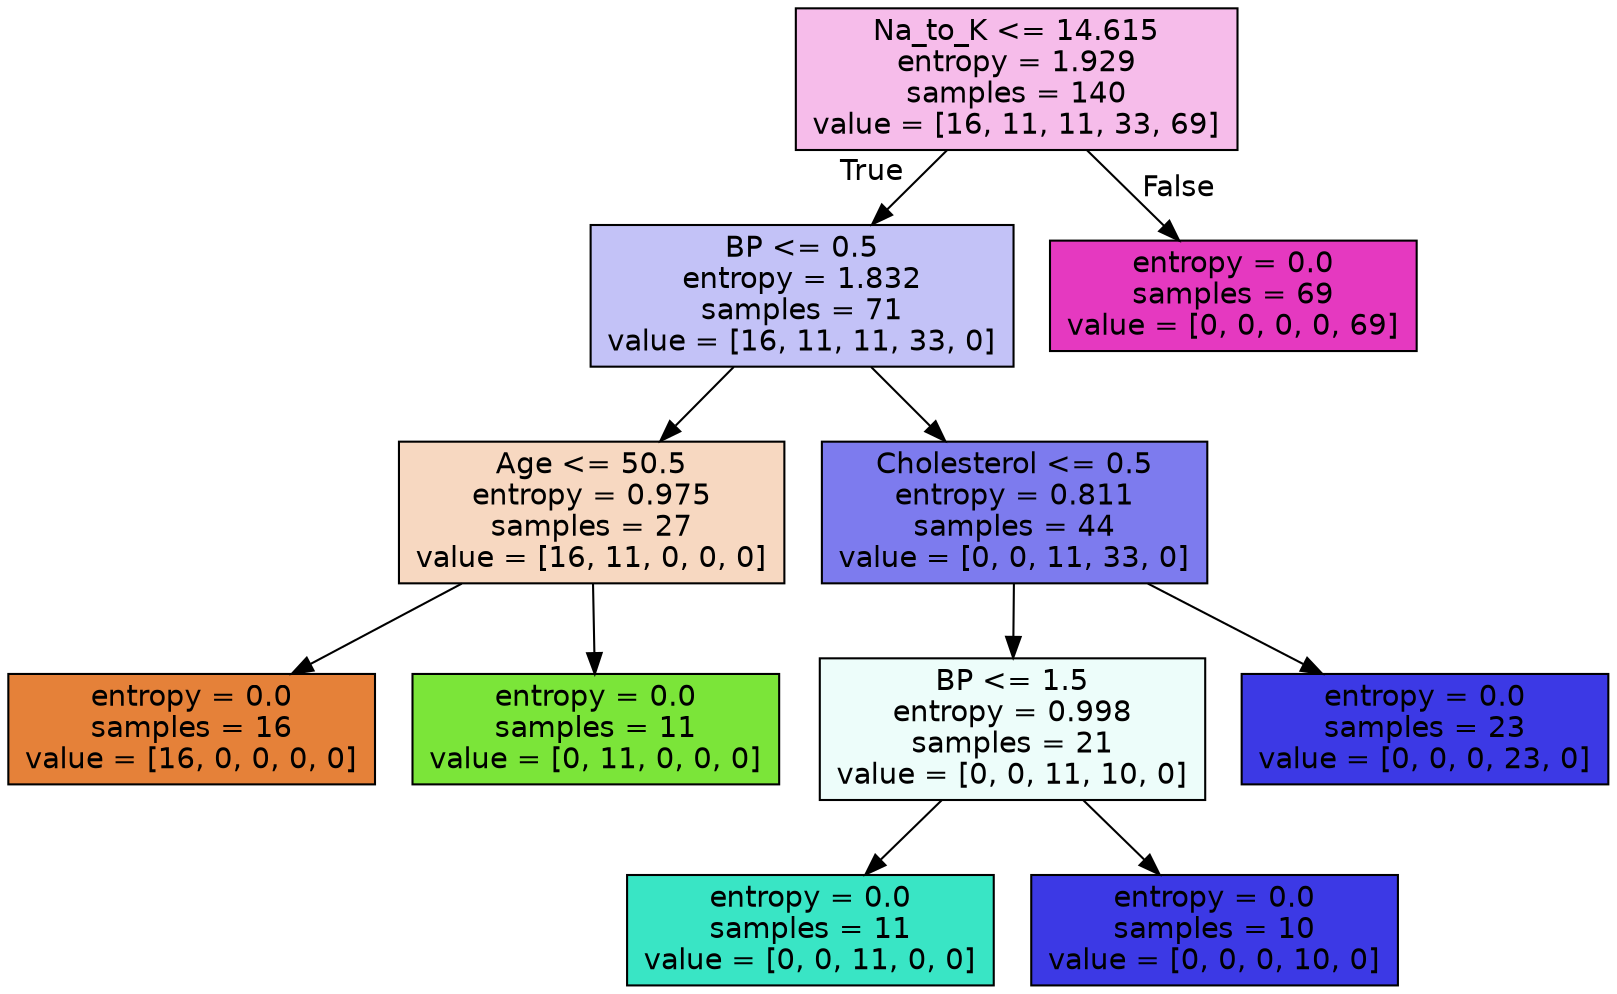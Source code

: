 digraph Tree {
node [shape=box, style="filled", color="black", fontname="helvetica"] ;
edge [fontname="helvetica"] ;
0 [label="Na_to_K <= 14.615\nentropy = 1.929\nsamples = 140\nvalue = [16, 11, 11, 33, 69]", fillcolor="#f6bcea"] ;
1 [label="BP <= 0.5\nentropy = 1.832\nsamples = 71\nvalue = [16, 11, 11, 33, 0]", fillcolor="#c3c2f7"] ;
0 -> 1 [labeldistance=2.5, labelangle=45, headlabel="True"] ;
2 [label="Age <= 50.5\nentropy = 0.975\nsamples = 27\nvalue = [16, 11, 0, 0, 0]", fillcolor="#f7d8c1"] ;
1 -> 2 ;
3 [label="entropy = 0.0\nsamples = 16\nvalue = [16, 0, 0, 0, 0]", fillcolor="#e58139"] ;
2 -> 3 ;
4 [label="entropy = 0.0\nsamples = 11\nvalue = [0, 11, 0, 0, 0]", fillcolor="#7be539"] ;
2 -> 4 ;
5 [label="Cholesterol <= 0.5\nentropy = 0.811\nsamples = 44\nvalue = [0, 0, 11, 33, 0]", fillcolor="#7d7bee"] ;
1 -> 5 ;
6 [label="BP <= 1.5\nentropy = 0.998\nsamples = 21\nvalue = [0, 0, 11, 10, 0]", fillcolor="#edfdfa"] ;
5 -> 6 ;
7 [label="entropy = 0.0\nsamples = 11\nvalue = [0, 0, 11, 0, 0]", fillcolor="#39e5c5"] ;
6 -> 7 ;
8 [label="entropy = 0.0\nsamples = 10\nvalue = [0, 0, 0, 10, 0]", fillcolor="#3c39e5"] ;
6 -> 8 ;
9 [label="entropy = 0.0\nsamples = 23\nvalue = [0, 0, 0, 23, 0]", fillcolor="#3c39e5"] ;
5 -> 9 ;
10 [label="entropy = 0.0\nsamples = 69\nvalue = [0, 0, 0, 0, 69]", fillcolor="#e539c0"] ;
0 -> 10 [labeldistance=2.5, labelangle=-45, headlabel="False"] ;
}